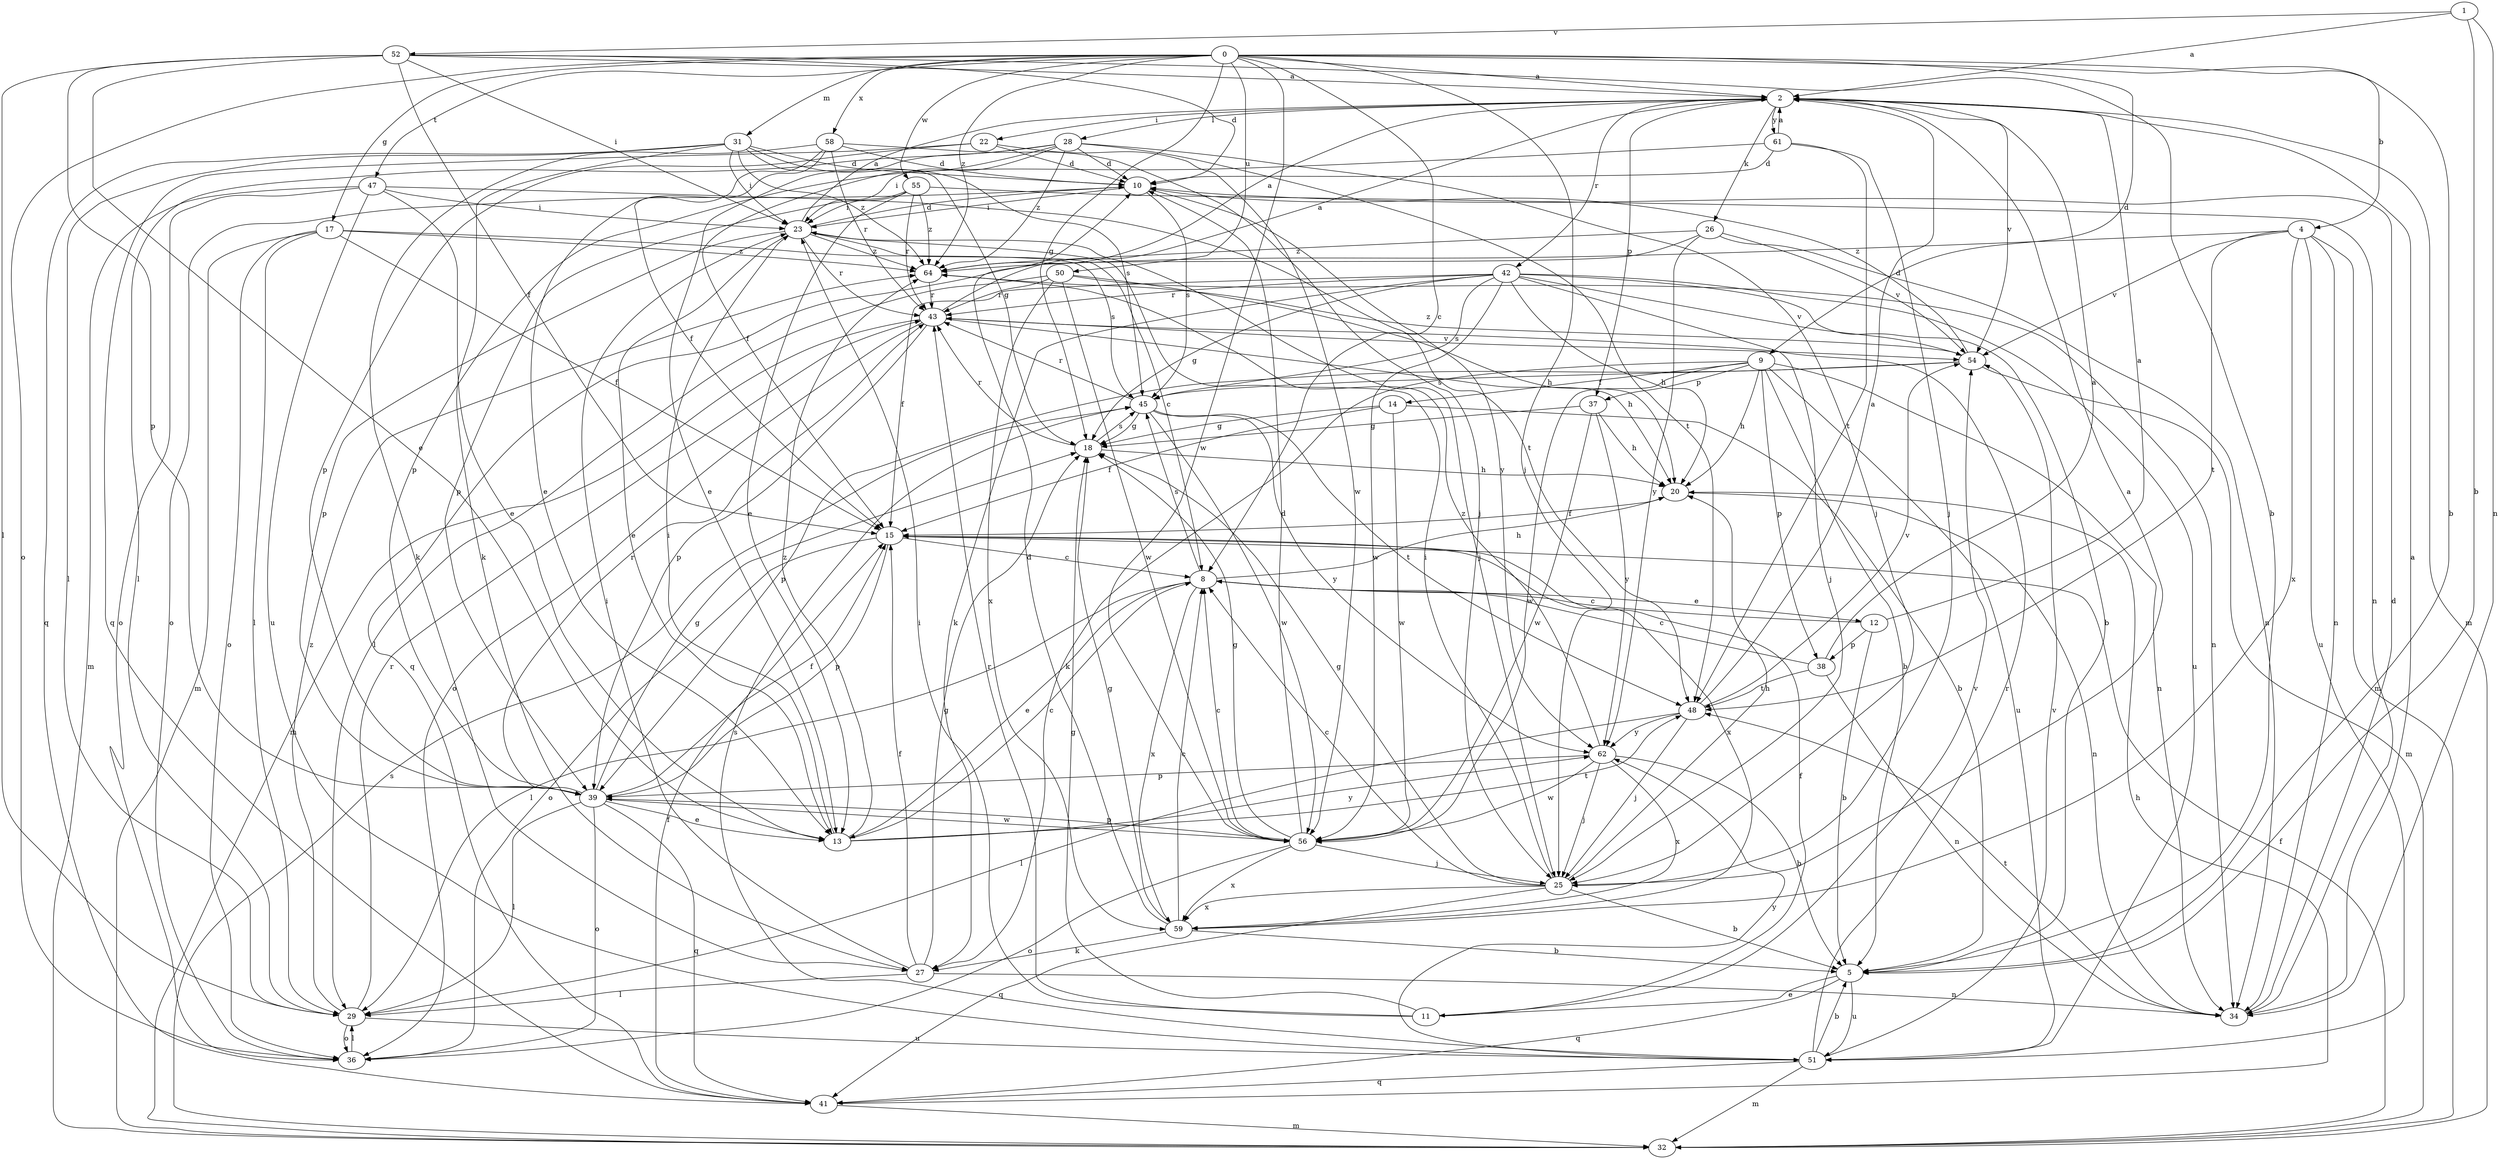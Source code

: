 strict digraph  {
0;
1;
2;
4;
5;
8;
9;
10;
11;
12;
13;
14;
15;
17;
18;
20;
22;
23;
25;
26;
27;
28;
29;
31;
32;
34;
36;
37;
38;
39;
41;
42;
43;
45;
47;
48;
50;
51;
52;
54;
55;
56;
58;
59;
61;
62;
64;
0 -> 2  [label=a];
0 -> 4  [label=b];
0 -> 5  [label=b];
0 -> 8  [label=c];
0 -> 9  [label=d];
0 -> 17  [label=g];
0 -> 18  [label=g];
0 -> 25  [label=j];
0 -> 31  [label=m];
0 -> 36  [label=o];
0 -> 47  [label=t];
0 -> 50  [label=u];
0 -> 55  [label=w];
0 -> 56  [label=w];
0 -> 58  [label=x];
0 -> 64  [label=z];
1 -> 2  [label=a];
1 -> 5  [label=b];
1 -> 34  [label=n];
1 -> 52  [label=v];
2 -> 22  [label=i];
2 -> 26  [label=k];
2 -> 28  [label=l];
2 -> 32  [label=m];
2 -> 37  [label=p];
2 -> 42  [label=r];
2 -> 54  [label=v];
2 -> 61  [label=y];
4 -> 32  [label=m];
4 -> 34  [label=n];
4 -> 48  [label=t];
4 -> 51  [label=u];
4 -> 54  [label=v];
4 -> 59  [label=x];
4 -> 64  [label=z];
5 -> 11  [label=e];
5 -> 41  [label=q];
5 -> 51  [label=u];
8 -> 12  [label=e];
8 -> 13  [label=e];
8 -> 20  [label=h];
8 -> 29  [label=l];
8 -> 45  [label=s];
8 -> 59  [label=x];
9 -> 5  [label=b];
9 -> 14  [label=f];
9 -> 20  [label=h];
9 -> 27  [label=k];
9 -> 34  [label=n];
9 -> 37  [label=p];
9 -> 38  [label=p];
9 -> 51  [label=u];
9 -> 56  [label=w];
10 -> 23  [label=i];
10 -> 36  [label=o];
10 -> 45  [label=s];
10 -> 62  [label=y];
11 -> 15  [label=f];
11 -> 18  [label=g];
11 -> 23  [label=i];
11 -> 43  [label=r];
11 -> 54  [label=v];
12 -> 2  [label=a];
12 -> 5  [label=b];
12 -> 8  [label=c];
12 -> 38  [label=p];
13 -> 8  [label=c];
13 -> 23  [label=i];
13 -> 48  [label=t];
13 -> 62  [label=y];
13 -> 64  [label=z];
14 -> 5  [label=b];
14 -> 15  [label=f];
14 -> 18  [label=g];
14 -> 56  [label=w];
15 -> 8  [label=c];
15 -> 36  [label=o];
15 -> 39  [label=p];
15 -> 59  [label=x];
17 -> 15  [label=f];
17 -> 29  [label=l];
17 -> 32  [label=m];
17 -> 36  [label=o];
17 -> 45  [label=s];
17 -> 64  [label=z];
18 -> 20  [label=h];
18 -> 43  [label=r];
18 -> 45  [label=s];
20 -> 15  [label=f];
20 -> 34  [label=n];
22 -> 10  [label=d];
22 -> 39  [label=p];
22 -> 41  [label=q];
22 -> 56  [label=w];
23 -> 2  [label=a];
23 -> 8  [label=c];
23 -> 10  [label=d];
23 -> 13  [label=e];
23 -> 25  [label=j];
23 -> 39  [label=p];
23 -> 43  [label=r];
23 -> 64  [label=z];
25 -> 2  [label=a];
25 -> 5  [label=b];
25 -> 8  [label=c];
25 -> 18  [label=g];
25 -> 20  [label=h];
25 -> 23  [label=i];
25 -> 41  [label=q];
25 -> 59  [label=x];
26 -> 34  [label=n];
26 -> 41  [label=q];
26 -> 54  [label=v];
26 -> 62  [label=y];
26 -> 64  [label=z];
27 -> 15  [label=f];
27 -> 18  [label=g];
27 -> 23  [label=i];
27 -> 29  [label=l];
27 -> 34  [label=n];
28 -> 10  [label=d];
28 -> 13  [label=e];
28 -> 15  [label=f];
28 -> 23  [label=i];
28 -> 25  [label=j];
28 -> 29  [label=l];
28 -> 48  [label=t];
28 -> 64  [label=z];
29 -> 36  [label=o];
29 -> 43  [label=r];
29 -> 51  [label=u];
29 -> 64  [label=z];
31 -> 10  [label=d];
31 -> 18  [label=g];
31 -> 23  [label=i];
31 -> 27  [label=k];
31 -> 29  [label=l];
31 -> 41  [label=q];
31 -> 45  [label=s];
31 -> 64  [label=z];
32 -> 15  [label=f];
32 -> 45  [label=s];
34 -> 2  [label=a];
34 -> 10  [label=d];
34 -> 48  [label=t];
36 -> 29  [label=l];
37 -> 18  [label=g];
37 -> 20  [label=h];
37 -> 56  [label=w];
37 -> 62  [label=y];
38 -> 2  [label=a];
38 -> 8  [label=c];
38 -> 34  [label=n];
38 -> 48  [label=t];
39 -> 13  [label=e];
39 -> 15  [label=f];
39 -> 18  [label=g];
39 -> 29  [label=l];
39 -> 36  [label=o];
39 -> 41  [label=q];
39 -> 43  [label=r];
39 -> 56  [label=w];
41 -> 15  [label=f];
41 -> 20  [label=h];
41 -> 32  [label=m];
42 -> 5  [label=b];
42 -> 15  [label=f];
42 -> 18  [label=g];
42 -> 20  [label=h];
42 -> 25  [label=j];
42 -> 27  [label=k];
42 -> 43  [label=r];
42 -> 45  [label=s];
42 -> 51  [label=u];
42 -> 54  [label=v];
42 -> 56  [label=w];
43 -> 2  [label=a];
43 -> 20  [label=h];
43 -> 32  [label=m];
43 -> 36  [label=o];
43 -> 39  [label=p];
43 -> 54  [label=v];
45 -> 18  [label=g];
45 -> 43  [label=r];
45 -> 48  [label=t];
45 -> 56  [label=w];
45 -> 62  [label=y];
47 -> 13  [label=e];
47 -> 23  [label=i];
47 -> 32  [label=m];
47 -> 36  [label=o];
47 -> 48  [label=t];
47 -> 51  [label=u];
48 -> 2  [label=a];
48 -> 25  [label=j];
48 -> 29  [label=l];
48 -> 54  [label=v];
48 -> 62  [label=y];
50 -> 20  [label=h];
50 -> 29  [label=l];
50 -> 34  [label=n];
50 -> 43  [label=r];
50 -> 56  [label=w];
50 -> 59  [label=x];
51 -> 5  [label=b];
51 -> 32  [label=m];
51 -> 41  [label=q];
51 -> 43  [label=r];
51 -> 45  [label=s];
51 -> 54  [label=v];
51 -> 62  [label=y];
52 -> 2  [label=a];
52 -> 5  [label=b];
52 -> 10  [label=d];
52 -> 13  [label=e];
52 -> 15  [label=f];
52 -> 23  [label=i];
52 -> 29  [label=l];
52 -> 39  [label=p];
54 -> 10  [label=d];
54 -> 32  [label=m];
54 -> 39  [label=p];
54 -> 45  [label=s];
54 -> 64  [label=z];
55 -> 13  [label=e];
55 -> 23  [label=i];
55 -> 34  [label=n];
55 -> 39  [label=p];
55 -> 43  [label=r];
55 -> 64  [label=z];
56 -> 8  [label=c];
56 -> 10  [label=d];
56 -> 18  [label=g];
56 -> 25  [label=j];
56 -> 36  [label=o];
56 -> 39  [label=p];
56 -> 59  [label=x];
58 -> 10  [label=d];
58 -> 13  [label=e];
58 -> 15  [label=f];
58 -> 25  [label=j];
58 -> 27  [label=k];
58 -> 43  [label=r];
59 -> 5  [label=b];
59 -> 8  [label=c];
59 -> 10  [label=d];
59 -> 18  [label=g];
59 -> 27  [label=k];
61 -> 2  [label=a];
61 -> 10  [label=d];
61 -> 25  [label=j];
61 -> 39  [label=p];
61 -> 48  [label=t];
62 -> 5  [label=b];
62 -> 25  [label=j];
62 -> 39  [label=p];
62 -> 56  [label=w];
62 -> 59  [label=x];
62 -> 64  [label=z];
64 -> 2  [label=a];
64 -> 43  [label=r];
}
